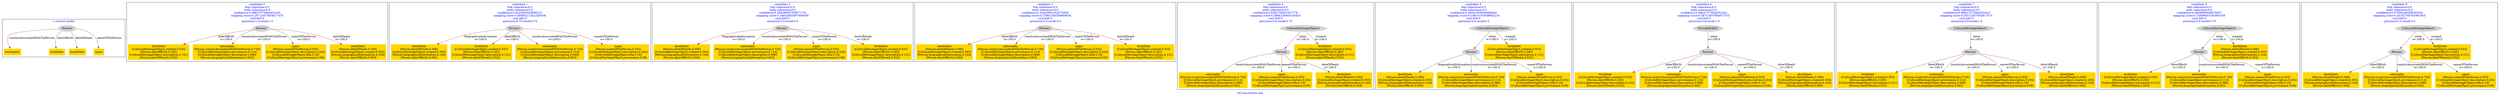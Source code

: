 digraph n0 {
fontcolor="blue"
remincross="true"
label="s03-ima-artists.xml"
subgraph cluster_0 {
label="1-correct model"
n2[style="filled",color="white",fillcolor="lightgray",label="Person1"];
n3[shape="plaintext",style="filled",fillcolor="gold",label="nationality"];
n4[shape="plaintext",style="filled",fillcolor="gold",label="birthDate"];
n5[shape="plaintext",style="filled",fillcolor="gold",label="deathDate"];
n6[shape="plaintext",style="filled",fillcolor="gold",label="name"];
}
subgraph cluster_1 {
label="candidate 0\nlink coherence:0.0\nnode coherence:0.0\nconfidence:0.48637373564452424\nmapping score:0.28712457854817475\ncost:400.0\n-precision:1.0-recall:1.0"
n8[style="filled",color="white",fillcolor="lightgray",label="Person1"];
n9[shape="plaintext",style="filled",fillcolor="gold",label="birthDate\n[CulturalHeritageObject,created,0.553]\n[Person,dateOfBirth,0.265]\n[CulturalHeritageObject,description,0.151]\n[Person,dateOfDeath,0.032]"];
n10[shape="plaintext",style="filled",fillcolor="gold",label="nationality\n[Person,countryAssociatedWithThePerson,0.726]\n[CulturalHeritageObject,provenance,0.114]\n[CulturalHeritageObject,description,0.096]\n[Person,biographicalInformation,0.063]"];
n11[shape="plaintext",style="filled",fillcolor="gold",label="name\n[Person,nameOfThePerson,0.555]\n[CulturalHeritageObject,description,0.204]\n[CulturalHeritageObject,title,0.16]\n[CulturalHeritageObject,provenance,0.08]"];
n12[shape="plaintext",style="filled",fillcolor="gold",label="deathDate\n[Person,dateOfDeath,0.399]\n[CulturalHeritageObject,created,0.393]\n[Person,biographicalInformation,0.144]\n[Person,dateOfBirth,0.064]"];
}
subgraph cluster_2 {
label="candidate 1\nlink coherence:0.0\nnode coherence:0.0\nconfidence:0.4225263426696131\nmapping score:0.26584211422320436\ncost:400.0\n-precision:0.75-recall:0.75"
n14[style="filled",color="white",fillcolor="lightgray",label="Person1"];
n15[shape="plaintext",style="filled",fillcolor="gold",label="deathDate\n[Person,dateOfDeath,0.399]\n[CulturalHeritageObject,created,0.393]\n[Person,biographicalInformation,0.144]\n[Person,dateOfBirth,0.064]"];
n16[shape="plaintext",style="filled",fillcolor="gold",label="birthDate\n[CulturalHeritageObject,created,0.553]\n[Person,dateOfBirth,0.265]\n[CulturalHeritageObject,description,0.151]\n[Person,dateOfDeath,0.032]"];
n17[shape="plaintext",style="filled",fillcolor="gold",label="nationality\n[Person,countryAssociatedWithThePerson,0.726]\n[CulturalHeritageObject,provenance,0.114]\n[CulturalHeritageObject,description,0.096]\n[Person,biographicalInformation,0.063]"];
n18[shape="plaintext",style="filled",fillcolor="gold",label="name\n[Person,nameOfThePerson,0.555]\n[CulturalHeritageObject,description,0.204]\n[CulturalHeritageObject,title,0.16]\n[CulturalHeritageObject,provenance,0.08]"];
}
subgraph cluster_3 {
label="candidate 2\nlink coherence:0.0\nnode coherence:0.0\nconfidence:0.36428050793877176\nmapping score:0.24642683597959059\ncost:400.0\n-precision:0.5-recall:0.5"
n20[style="filled",color="white",fillcolor="lightgray",label="Person1"];
n21[shape="plaintext",style="filled",fillcolor="gold",label="deathDate\n[Person,dateOfDeath,0.399]\n[CulturalHeritageObject,created,0.393]\n[Person,biographicalInformation,0.144]\n[Person,dateOfBirth,0.064]"];
n22[shape="plaintext",style="filled",fillcolor="gold",label="nationality\n[Person,countryAssociatedWithThePerson,0.726]\n[CulturalHeritageObject,provenance,0.114]\n[CulturalHeritageObject,description,0.096]\n[Person,biographicalInformation,0.063]"];
n23[shape="plaintext",style="filled",fillcolor="gold",label="name\n[Person,nameOfThePerson,0.555]\n[CulturalHeritageObject,description,0.204]\n[CulturalHeritageObject,title,0.16]\n[CulturalHeritageObject,provenance,0.08]"];
n24[shape="plaintext",style="filled",fillcolor="gold",label="birthDate\n[CulturalHeritageObject,created,0.553]\n[Person,dateOfBirth,0.265]\n[CulturalHeritageObject,description,0.151]\n[Person,dateOfDeath,0.032]"];
}
subgraph cluster_4 {
label="candidate 3\nlink coherence:0.0\nnode coherence:0.0\nconfidence:0.34443991052575956\nmapping score:0.23981330350858654\ncost:400.0\n-precision:0.5-recall:0.5"
n26[style="filled",color="white",fillcolor="lightgray",label="Person1"];
n27[shape="plaintext",style="filled",fillcolor="gold",label="deathDate\n[Person,dateOfDeath,0.399]\n[CulturalHeritageObject,created,0.393]\n[Person,biographicalInformation,0.144]\n[Person,dateOfBirth,0.064]"];
n28[shape="plaintext",style="filled",fillcolor="gold",label="nationality\n[Person,countryAssociatedWithThePerson,0.726]\n[CulturalHeritageObject,provenance,0.114]\n[CulturalHeritageObject,description,0.096]\n[Person,biographicalInformation,0.063]"];
n29[shape="plaintext",style="filled",fillcolor="gold",label="name\n[Person,nameOfThePerson,0.555]\n[CulturalHeritageObject,description,0.204]\n[CulturalHeritageObject,title,0.16]\n[CulturalHeritageObject,provenance,0.08]"];
n30[shape="plaintext",style="filled",fillcolor="gold",label="birthDate\n[CulturalHeritageObject,created,0.553]\n[Person,dateOfBirth,0.265]\n[CulturalHeritageObject,description,0.151]\n[Person,dateOfDeath,0.032]"];
}
subgraph cluster_5 {
label="candidate 4\nlink coherence:0.0\nnode coherence:0.0\nconfidence:0.5582704832437776\nmapping score:0.2694234944145925\ncost:500.0\n-precision:0.6-recall:0.75"
n32[style="filled",color="white",fillcolor="lightgray",label="CulturalHeritageObject1"];
n33[style="filled",color="white",fillcolor="lightgray",label="Person1"];
n34[shape="plaintext",style="filled",fillcolor="gold",label="nationality\n[Person,countryAssociatedWithThePerson,0.726]\n[CulturalHeritageObject,provenance,0.114]\n[CulturalHeritageObject,description,0.096]\n[Person,biographicalInformation,0.063]"];
n35[shape="plaintext",style="filled",fillcolor="gold",label="name\n[Person,nameOfThePerson,0.555]\n[CulturalHeritageObject,description,0.204]\n[CulturalHeritageObject,title,0.16]\n[CulturalHeritageObject,provenance,0.08]"];
n36[shape="plaintext",style="filled",fillcolor="gold",label="birthDate\n[CulturalHeritageObject,created,0.553]\n[Person,dateOfBirth,0.265]\n[CulturalHeritageObject,description,0.151]\n[Person,dateOfDeath,0.032]"];
n37[shape="plaintext",style="filled",fillcolor="gold",label="deathDate\n[Person,dateOfDeath,0.399]\n[CulturalHeritageObject,created,0.393]\n[Person,biographicalInformation,0.144]\n[Person,dateOfBirth,0.064]"];
}
subgraph cluster_6 {
label="candidate 5\nlink coherence:0.0\nnode coherence:0.0\nconfidence:0.49442309026886644\nmapping score:0.24814103008962216\ncost:500.0\n-precision:0.4-recall:0.5"
n39[style="filled",color="white",fillcolor="lightgray",label="CulturalHeritageObject1"];
n40[style="filled",color="white",fillcolor="lightgray",label="Person1"];
n41[shape="plaintext",style="filled",fillcolor="gold",label="deathDate\n[Person,dateOfDeath,0.399]\n[CulturalHeritageObject,created,0.393]\n[Person,biographicalInformation,0.144]\n[Person,dateOfBirth,0.064]"];
n42[shape="plaintext",style="filled",fillcolor="gold",label="nationality\n[Person,countryAssociatedWithThePerson,0.726]\n[CulturalHeritageObject,provenance,0.114]\n[CulturalHeritageObject,description,0.096]\n[Person,biographicalInformation,0.063]"];
n43[shape="plaintext",style="filled",fillcolor="gold",label="name\n[Person,nameOfThePerson,0.555]\n[CulturalHeritageObject,description,0.204]\n[CulturalHeritageObject,title,0.16]\n[CulturalHeritageObject,provenance,0.08]"];
n44[shape="plaintext",style="filled",fillcolor="gold",label="birthDate\n[CulturalHeritageObject,created,0.553]\n[Person,dateOfBirth,0.265]\n[CulturalHeritageObject,description,0.151]\n[Person,dateOfDeath,0.032]"];
}
subgraph cluster_7 {
label="candidate 6\nlink coherence:0.0\nnode coherence:0.0\nconfidence:0.48637373564452424\nmapping score:0.28712457854817475\ncost:500.0\n-precision:0.8-recall:1.0"
n46[style="filled",color="white",fillcolor="lightgray",label="ProvidedCHO1"];
n47[style="filled",color="white",fillcolor="lightgray",label="Person1"];
n48[shape="plaintext",style="filled",fillcolor="gold",label="birthDate\n[CulturalHeritageObject,created,0.553]\n[Person,dateOfBirth,0.265]\n[CulturalHeritageObject,description,0.151]\n[Person,dateOfDeath,0.032]"];
n49[shape="plaintext",style="filled",fillcolor="gold",label="nationality\n[Person,countryAssociatedWithThePerson,0.726]\n[CulturalHeritageObject,provenance,0.114]\n[CulturalHeritageObject,description,0.096]\n[Person,biographicalInformation,0.063]"];
n50[shape="plaintext",style="filled",fillcolor="gold",label="name\n[Person,nameOfThePerson,0.555]\n[CulturalHeritageObject,description,0.204]\n[CulturalHeritageObject,title,0.16]\n[CulturalHeritageObject,provenance,0.08]"];
n51[shape="plaintext",style="filled",fillcolor="gold",label="deathDate\n[Person,dateOfDeath,0.399]\n[CulturalHeritageObject,created,0.393]\n[Person,biographicalInformation,0.144]\n[Person,dateOfBirth,0.064]"];
}
subgraph cluster_8 {
label="candidate 7\nlink coherence:0.0\nnode coherence:0.0\nconfidence:0.48637373564452424\nmapping score:0.28712457854817475\ncost:500.0\n-precision:0.8-recall:1.0"
n53[style="filled",color="white",fillcolor="lightgray",label="CulturalHeritageObject1"];
n54[style="filled",color="white",fillcolor="lightgray",label="Person1"];
n55[shape="plaintext",style="filled",fillcolor="gold",label="birthDate\n[CulturalHeritageObject,created,0.553]\n[Person,dateOfBirth,0.265]\n[CulturalHeritageObject,description,0.151]\n[Person,dateOfDeath,0.032]"];
n56[shape="plaintext",style="filled",fillcolor="gold",label="nationality\n[Person,countryAssociatedWithThePerson,0.726]\n[CulturalHeritageObject,provenance,0.114]\n[CulturalHeritageObject,description,0.096]\n[Person,biographicalInformation,0.063]"];
n57[shape="plaintext",style="filled",fillcolor="gold",label="name\n[Person,nameOfThePerson,0.555]\n[CulturalHeritageObject,description,0.204]\n[CulturalHeritageObject,title,0.16]\n[CulturalHeritageObject,provenance,0.08]"];
n58[shape="plaintext",style="filled",fillcolor="gold",label="deathDate\n[Person,dateOfDeath,0.399]\n[CulturalHeritageObject,created,0.393]\n[Person,biographicalInformation,0.144]\n[Person,dateOfBirth,0.064]"];
}
subgraph cluster_9 {
label="candidate 8\nlink coherence:0.0\nnode coherence:0.0\nconfidence:0.4849895949675607\nmapping score:0.24499653165585356\ncost:500.0\n-precision:0.6-recall:0.75"
n60[style="filled",color="white",fillcolor="lightgray",label="CulturalHeritageObject1"];
n61[style="filled",color="white",fillcolor="lightgray",label="Person1"];
n62[shape="plaintext",style="filled",fillcolor="gold",label="birthDate\n[CulturalHeritageObject,created,0.553]\n[Person,dateOfBirth,0.265]\n[CulturalHeritageObject,description,0.151]\n[Person,dateOfDeath,0.032]"];
n63[shape="plaintext",style="filled",fillcolor="gold",label="nationality\n[Person,countryAssociatedWithThePerson,0.726]\n[CulturalHeritageObject,provenance,0.114]\n[CulturalHeritageObject,description,0.096]\n[Person,biographicalInformation,0.063]"];
n64[shape="plaintext",style="filled",fillcolor="gold",label="name\n[Person,nameOfThePerson,0.555]\n[CulturalHeritageObject,description,0.204]\n[CulturalHeritageObject,title,0.16]\n[CulturalHeritageObject,provenance,0.08]"];
n65[shape="plaintext",style="filled",fillcolor="gold",label="deathDate\n[Person,dateOfDeath,0.399]\n[CulturalHeritageObject,created,0.393]\n[Person,biographicalInformation,0.144]\n[Person,dateOfBirth,0.064]"];
}
subgraph cluster_10 {
label="candidate 9\nlink coherence:0.0\nnode coherence:0.0\nconfidence:0.47458249285585424\nmapping score:0.24152749761861805\ncost:500.0\n-precision:0.4-recall:0.5"
n67[style="filled",color="white",fillcolor="lightgray",label="CulturalHeritageObject1"];
n68[style="filled",color="white",fillcolor="lightgray",label="Person1"];
n69[shape="plaintext",style="filled",fillcolor="gold",label="deathDate\n[Person,dateOfDeath,0.399]\n[CulturalHeritageObject,created,0.393]\n[Person,biographicalInformation,0.144]\n[Person,dateOfBirth,0.064]"];
n70[shape="plaintext",style="filled",fillcolor="gold",label="nationality\n[Person,countryAssociatedWithThePerson,0.726]\n[CulturalHeritageObject,provenance,0.114]\n[CulturalHeritageObject,description,0.096]\n[Person,biographicalInformation,0.063]"];
n71[shape="plaintext",style="filled",fillcolor="gold",label="name\n[Person,nameOfThePerson,0.555]\n[CulturalHeritageObject,description,0.204]\n[CulturalHeritageObject,title,0.16]\n[CulturalHeritageObject,provenance,0.08]"];
n72[shape="plaintext",style="filled",fillcolor="gold",label="birthDate\n[CulturalHeritageObject,created,0.553]\n[Person,dateOfBirth,0.265]\n[CulturalHeritageObject,description,0.151]\n[Person,dateOfDeath,0.032]"];
}
n2 -> n3[color="brown",fontcolor="black",label="countryAssociatedWithThePerson"]
n2 -> n4[color="brown",fontcolor="black",label="dateOfBirth"]
n2 -> n5[color="brown",fontcolor="black",label="dateOfDeath"]
n2 -> n6[color="brown",fontcolor="black",label="nameOfThePerson"]
n8 -> n9[color="brown",fontcolor="black",label="dateOfBirth\nw=100.0"]
n8 -> n10[color="brown",fontcolor="black",label="countryAssociatedWithThePerson\nw=100.0"]
n8 -> n11[color="brown",fontcolor="black",label="nameOfThePerson\nw=100.0"]
n8 -> n12[color="brown",fontcolor="black",label="dateOfDeath\nw=100.0"]
n14 -> n15[color="brown",fontcolor="black",label="biographicalInformation\nw=100.0"]
n14 -> n16[color="brown",fontcolor="black",label="dateOfBirth\nw=100.0"]
n14 -> n17[color="brown",fontcolor="black",label="countryAssociatedWithThePerson\nw=100.0"]
n14 -> n18[color="brown",fontcolor="black",label="nameOfThePerson\nw=100.0"]
n20 -> n21[color="brown",fontcolor="black",label="biographicalInformation\nw=100.0"]
n20 -> n22[color="brown",fontcolor="black",label="countryAssociatedWithThePerson\nw=100.0"]
n20 -> n23[color="brown",fontcolor="black",label="nameOfThePerson\nw=100.0"]
n20 -> n24[color="brown",fontcolor="black",label="dateOfDeath\nw=100.0"]
n26 -> n27[color="brown",fontcolor="black",label="dateOfBirth\nw=100.0"]
n26 -> n28[color="brown",fontcolor="black",label="countryAssociatedWithThePerson\nw=100.0"]
n26 -> n29[color="brown",fontcolor="black",label="nameOfThePerson\nw=100.0"]
n26 -> n30[color="brown",fontcolor="black",label="dateOfDeath\nw=100.0"]
n32 -> n33[color="brown",fontcolor="black",label="sitter\nw=100.0"]
n33 -> n34[color="brown",fontcolor="black",label="countryAssociatedWithThePerson\nw=100.0"]
n33 -> n35[color="brown",fontcolor="black",label="nameOfThePerson\nw=100.0"]
n32 -> n36[color="brown",fontcolor="black",label="created\nw=100.0"]
n33 -> n37[color="brown",fontcolor="black",label="dateOfDeath\nw=100.0"]
n39 -> n40[color="brown",fontcolor="black",label="sitter\nw=100.0"]
n40 -> n41[color="brown",fontcolor="black",label="biographicalInformation\nw=100.0"]
n40 -> n42[color="brown",fontcolor="black",label="countryAssociatedWithThePerson\nw=100.0"]
n40 -> n43[color="brown",fontcolor="black",label="nameOfThePerson\nw=100.0"]
n39 -> n44[color="brown",fontcolor="black",label="created\nw=100.0"]
n46 -> n47[color="brown",fontcolor="black",label="sitter\nw=100.0"]
n47 -> n48[color="brown",fontcolor="black",label="dateOfBirth\nw=100.0"]
n47 -> n49[color="brown",fontcolor="black",label="countryAssociatedWithThePerson\nw=100.0"]
n47 -> n50[color="brown",fontcolor="black",label="nameOfThePerson\nw=100.0"]
n47 -> n51[color="brown",fontcolor="black",label="dateOfDeath\nw=100.0"]
n53 -> n54[color="brown",fontcolor="black",label="sitter\nw=100.0"]
n54 -> n55[color="brown",fontcolor="black",label="dateOfBirth\nw=100.0"]
n54 -> n56[color="brown",fontcolor="black",label="countryAssociatedWithThePerson\nw=100.0"]
n54 -> n57[color="brown",fontcolor="black",label="nameOfThePerson\nw=100.0"]
n54 -> n58[color="brown",fontcolor="black",label="dateOfDeath\nw=100.0"]
n60 -> n61[color="brown",fontcolor="black",label="sitter\nw=100.0"]
n61 -> n62[color="brown",fontcolor="black",label="dateOfBirth\nw=100.0"]
n61 -> n63[color="brown",fontcolor="black",label="countryAssociatedWithThePerson\nw=100.0"]
n61 -> n64[color="brown",fontcolor="black",label="nameOfThePerson\nw=100.0"]
n60 -> n65[color="brown",fontcolor="black",label="created\nw=100.0"]
n67 -> n68[color="brown",fontcolor="black",label="sitter\nw=100.0"]
n68 -> n69[color="brown",fontcolor="black",label="dateOfBirth\nw=100.0"]
n68 -> n70[color="brown",fontcolor="black",label="countryAssociatedWithThePerson\nw=100.0"]
n68 -> n71[color="brown",fontcolor="black",label="nameOfThePerson\nw=100.0"]
n67 -> n72[color="brown",fontcolor="black",label="created\nw=100.0"]
}
